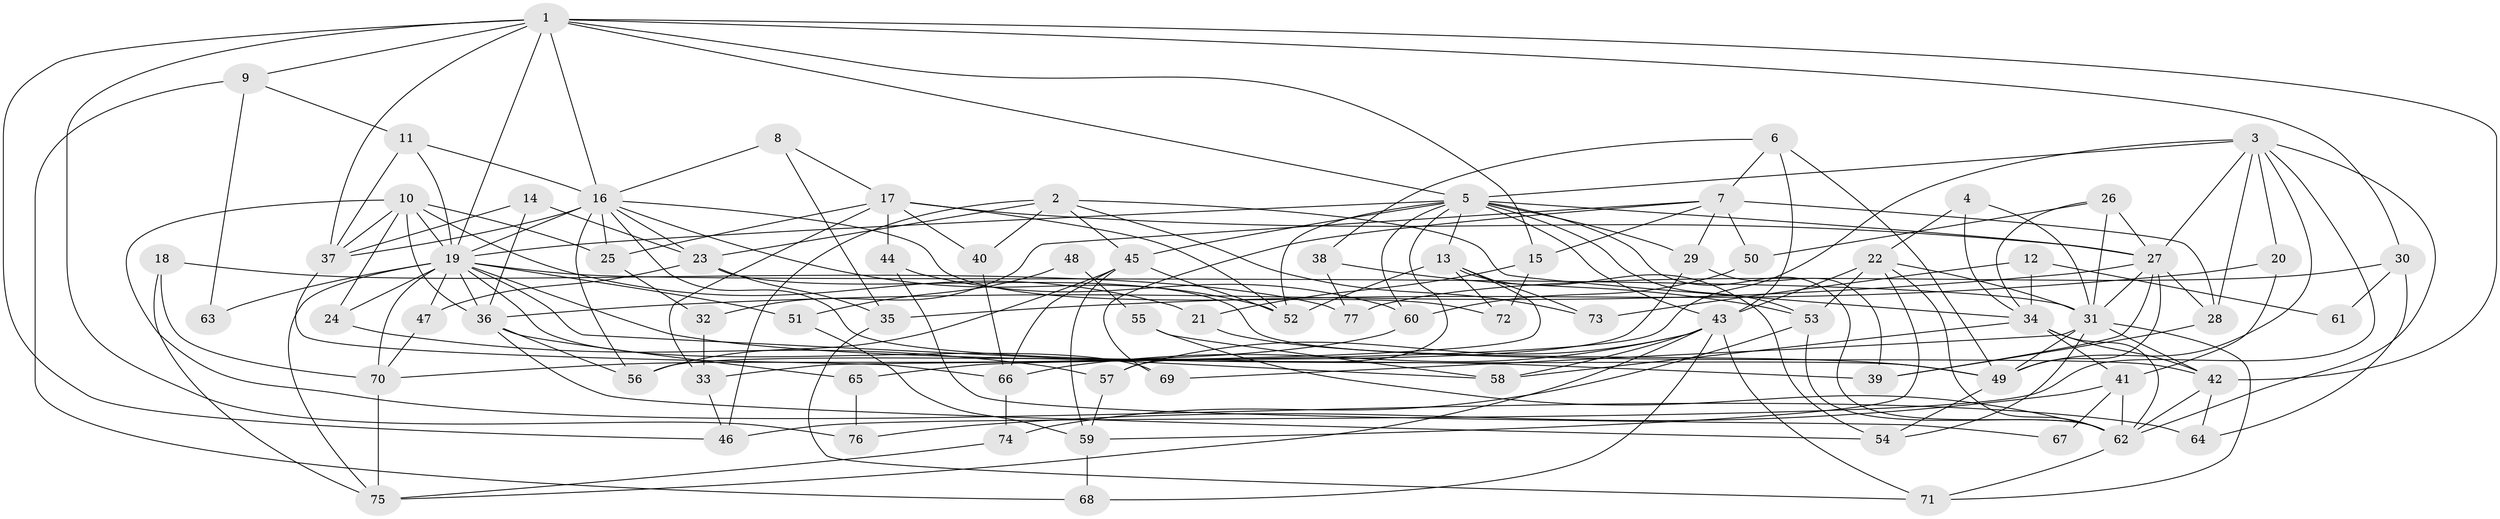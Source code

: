 // original degree distribution, {6: 0.0703125, 5: 0.171875, 3: 0.3203125, 4: 0.3359375, 7: 0.0234375, 8: 0.015625, 2: 0.0625}
// Generated by graph-tools (version 1.1) at 2025/51/03/04/25 22:51:04]
// undirected, 77 vertices, 187 edges
graph export_dot {
  node [color=gray90,style=filled];
  1;
  2;
  3;
  4;
  5;
  6;
  7;
  8;
  9;
  10;
  11;
  12;
  13;
  14;
  15;
  16;
  17;
  18;
  19;
  20;
  21;
  22;
  23;
  24;
  25;
  26;
  27;
  28;
  29;
  30;
  31;
  32;
  33;
  34;
  35;
  36;
  37;
  38;
  39;
  40;
  41;
  42;
  43;
  44;
  45;
  46;
  47;
  48;
  49;
  50;
  51;
  52;
  53;
  54;
  55;
  56;
  57;
  58;
  59;
  60;
  61;
  62;
  63;
  64;
  65;
  66;
  67;
  68;
  69;
  70;
  71;
  72;
  73;
  74;
  75;
  76;
  77;
  1 -- 5 [weight=1.0];
  1 -- 9 [weight=1.0];
  1 -- 15 [weight=1.0];
  1 -- 16 [weight=1.0];
  1 -- 19 [weight=1.0];
  1 -- 30 [weight=1.0];
  1 -- 37 [weight=1.0];
  1 -- 42 [weight=1.0];
  1 -- 46 [weight=1.0];
  1 -- 76 [weight=1.0];
  2 -- 23 [weight=1.0];
  2 -- 34 [weight=1.0];
  2 -- 40 [weight=1.0];
  2 -- 45 [weight=1.0];
  2 -- 46 [weight=1.0];
  2 -- 73 [weight=1.0];
  3 -- 5 [weight=2.0];
  3 -- 20 [weight=1.0];
  3 -- 27 [weight=1.0];
  3 -- 28 [weight=1.0];
  3 -- 46 [weight=1.0];
  3 -- 49 [weight=1.0];
  3 -- 62 [weight=2.0];
  3 -- 65 [weight=1.0];
  4 -- 22 [weight=1.0];
  4 -- 31 [weight=1.0];
  4 -- 34 [weight=1.0];
  5 -- 13 [weight=1.0];
  5 -- 19 [weight=1.0];
  5 -- 27 [weight=1.0];
  5 -- 29 [weight=1.0];
  5 -- 43 [weight=1.0];
  5 -- 45 [weight=1.0];
  5 -- 52 [weight=1.0];
  5 -- 53 [weight=1.0];
  5 -- 57 [weight=1.0];
  5 -- 60 [weight=1.0];
  5 -- 62 [weight=1.0];
  6 -- 7 [weight=1.0];
  6 -- 38 [weight=1.0];
  6 -- 43 [weight=1.0];
  6 -- 49 [weight=1.0];
  7 -- 15 [weight=1.0];
  7 -- 28 [weight=1.0];
  7 -- 29 [weight=1.0];
  7 -- 32 [weight=1.0];
  7 -- 50 [weight=2.0];
  7 -- 69 [weight=1.0];
  8 -- 16 [weight=1.0];
  8 -- 17 [weight=1.0];
  8 -- 35 [weight=1.0];
  9 -- 11 [weight=1.0];
  9 -- 63 [weight=1.0];
  9 -- 68 [weight=1.0];
  10 -- 19 [weight=1.0];
  10 -- 21 [weight=1.0];
  10 -- 24 [weight=1.0];
  10 -- 25 [weight=1.0];
  10 -- 36 [weight=1.0];
  10 -- 37 [weight=1.0];
  10 -- 64 [weight=2.0];
  11 -- 16 [weight=1.0];
  11 -- 19 [weight=1.0];
  11 -- 37 [weight=1.0];
  12 -- 34 [weight=1.0];
  12 -- 61 [weight=1.0];
  12 -- 73 [weight=1.0];
  13 -- 33 [weight=1.0];
  13 -- 52 [weight=1.0];
  13 -- 54 [weight=1.0];
  13 -- 72 [weight=1.0];
  13 -- 73 [weight=1.0];
  14 -- 23 [weight=1.0];
  14 -- 36 [weight=1.0];
  14 -- 37 [weight=1.0];
  15 -- 21 [weight=1.0];
  15 -- 72 [weight=1.0];
  16 -- 19 [weight=1.0];
  16 -- 23 [weight=1.0];
  16 -- 25 [weight=2.0];
  16 -- 37 [weight=3.0];
  16 -- 49 [weight=1.0];
  16 -- 52 [weight=1.0];
  16 -- 56 [weight=1.0];
  16 -- 72 [weight=1.0];
  17 -- 25 [weight=1.0];
  17 -- 27 [weight=1.0];
  17 -- 33 [weight=1.0];
  17 -- 40 [weight=1.0];
  17 -- 44 [weight=1.0];
  17 -- 52 [weight=1.0];
  18 -- 70 [weight=1.0];
  18 -- 75 [weight=1.0];
  18 -- 77 [weight=1.0];
  19 -- 24 [weight=2.0];
  19 -- 31 [weight=2.0];
  19 -- 36 [weight=1.0];
  19 -- 39 [weight=1.0];
  19 -- 47 [weight=1.0];
  19 -- 51 [weight=1.0];
  19 -- 58 [weight=1.0];
  19 -- 63 [weight=1.0];
  19 -- 69 [weight=1.0];
  19 -- 70 [weight=2.0];
  19 -- 75 [weight=1.0];
  20 -- 35 [weight=1.0];
  20 -- 41 [weight=1.0];
  21 -- 49 [weight=1.0];
  22 -- 31 [weight=1.0];
  22 -- 43 [weight=1.0];
  22 -- 53 [weight=1.0];
  22 -- 59 [weight=1.0];
  22 -- 62 [weight=1.0];
  23 -- 35 [weight=1.0];
  23 -- 42 [weight=1.0];
  23 -- 47 [weight=2.0];
  24 -- 57 [weight=1.0];
  25 -- 32 [weight=1.0];
  26 -- 27 [weight=1.0];
  26 -- 31 [weight=2.0];
  26 -- 34 [weight=1.0];
  26 -- 50 [weight=1.0];
  27 -- 28 [weight=1.0];
  27 -- 31 [weight=1.0];
  27 -- 36 [weight=1.0];
  27 -- 39 [weight=1.0];
  27 -- 49 [weight=1.0];
  28 -- 39 [weight=1.0];
  29 -- 39 [weight=1.0];
  29 -- 56 [weight=1.0];
  30 -- 61 [weight=1.0];
  30 -- 64 [weight=1.0];
  30 -- 77 [weight=1.0];
  31 -- 42 [weight=1.0];
  31 -- 49 [weight=1.0];
  31 -- 54 [weight=1.0];
  31 -- 69 [weight=1.0];
  31 -- 71 [weight=1.0];
  32 -- 33 [weight=1.0];
  33 -- 46 [weight=1.0];
  34 -- 41 [weight=1.0];
  34 -- 42 [weight=1.0];
  34 -- 58 [weight=1.0];
  34 -- 62 [weight=1.0];
  35 -- 71 [weight=1.0];
  36 -- 54 [weight=1.0];
  36 -- 56 [weight=1.0];
  36 -- 65 [weight=1.0];
  37 -- 66 [weight=1.0];
  38 -- 53 [weight=1.0];
  38 -- 77 [weight=1.0];
  40 -- 66 [weight=1.0];
  41 -- 62 [weight=1.0];
  41 -- 67 [weight=1.0];
  41 -- 76 [weight=1.0];
  42 -- 62 [weight=1.0];
  42 -- 64 [weight=1.0];
  43 -- 57 [weight=1.0];
  43 -- 58 [weight=1.0];
  43 -- 66 [weight=1.0];
  43 -- 68 [weight=1.0];
  43 -- 71 [weight=1.0];
  43 -- 75 [weight=1.0];
  44 -- 60 [weight=1.0];
  44 -- 67 [weight=1.0];
  45 -- 52 [weight=1.0];
  45 -- 56 [weight=1.0];
  45 -- 59 [weight=1.0];
  45 -- 66 [weight=1.0];
  47 -- 70 [weight=1.0];
  48 -- 51 [weight=1.0];
  48 -- 55 [weight=1.0];
  49 -- 54 [weight=1.0];
  50 -- 60 [weight=1.0];
  51 -- 59 [weight=1.0];
  53 -- 62 [weight=1.0];
  53 -- 74 [weight=1.0];
  55 -- 58 [weight=1.0];
  55 -- 62 [weight=1.0];
  57 -- 59 [weight=1.0];
  59 -- 68 [weight=1.0];
  60 -- 70 [weight=1.0];
  62 -- 71 [weight=1.0];
  65 -- 76 [weight=1.0];
  66 -- 74 [weight=1.0];
  70 -- 75 [weight=1.0];
  74 -- 75 [weight=1.0];
}
